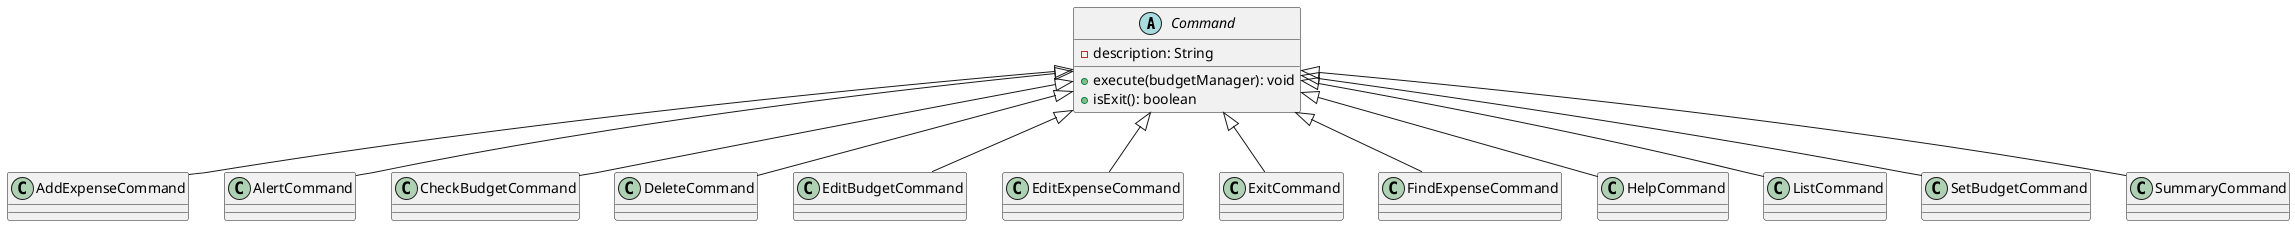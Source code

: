 @startuml

' Define the abstract base class
abstract class Command {
    - description: String
    + execute(budgetManager): void
    + isExit(): boolean
}

' Define all subclasses
class AddExpenseCommand
class AlertCommand
class CheckBudgetCommand
class DeleteCommand
class EditBudgetCommand
class EditExpenseCommand
class ExitCommand
class FindExpenseCommand
class HelpCommand
class ListCommand
class SetBudgetCommand
class SummaryCommand

' Define inheritance relationships
Command <|-- AddExpenseCommand
Command <|-- AlertCommand
Command <|-- CheckBudgetCommand
Command <|-- DeleteCommand
Command <|-- EditBudgetCommand
Command <|-- EditExpenseCommand
Command <|-- ExitCommand
Command <|-- FindExpenseCommand
Command <|-- HelpCommand
Command <|-- ListCommand
Command <|-- SetBudgetCommand
Command <|-- SummaryCommand

@enduml
